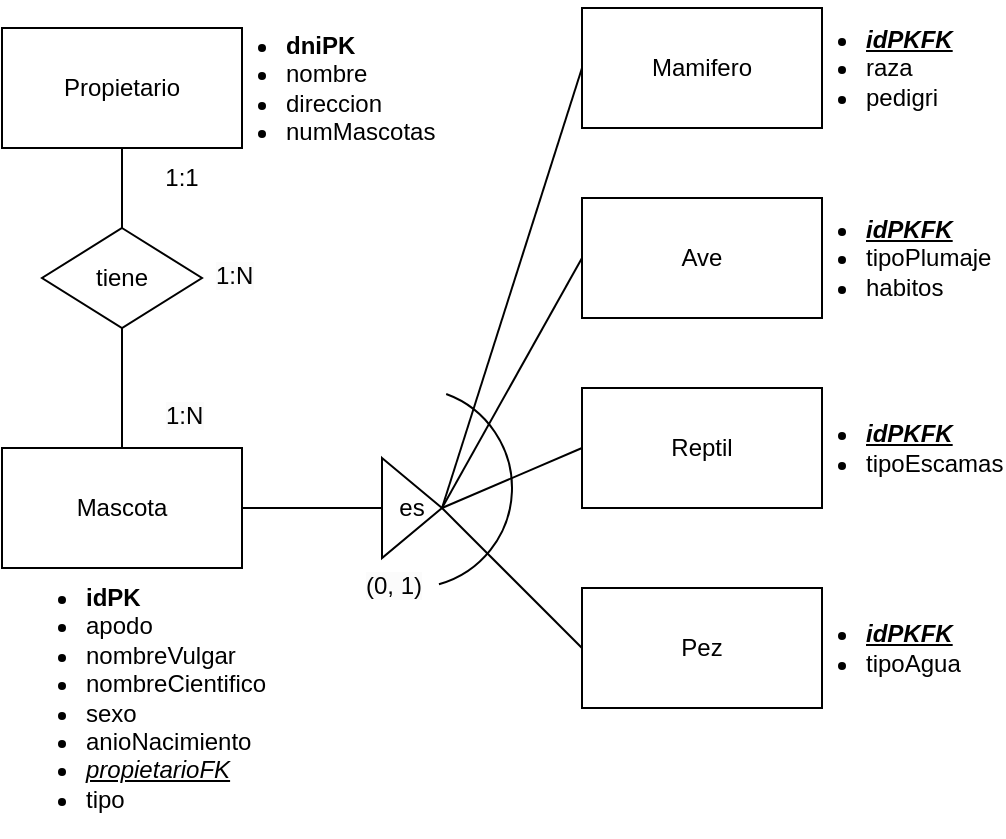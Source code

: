 <mxfile version="24.4.13" type="device">
  <diagram name="Página-1" id="5l8cFwLkJZpHJHrZ6Pb7">
    <mxGraphModel dx="1290" dy="569" grid="1" gridSize="10" guides="1" tooltips="1" connect="1" arrows="1" fold="1" page="1" pageScale="1" pageWidth="827" pageHeight="1169" math="0" shadow="0">
      <root>
        <mxCell id="0" />
        <mxCell id="1" parent="0" />
        <mxCell id="3rmnvMn9BiSxdyDmNAFS-1" value="Propietario" style="rounded=0;whiteSpace=wrap;html=1;" vertex="1" parent="1">
          <mxGeometry x="50" y="70" width="120" height="60" as="geometry" />
        </mxCell>
        <mxCell id="3rmnvMn9BiSxdyDmNAFS-2" value="Mascota" style="rounded=0;whiteSpace=wrap;html=1;" vertex="1" parent="1">
          <mxGeometry x="50" y="280" width="120" height="60" as="geometry" />
        </mxCell>
        <mxCell id="3rmnvMn9BiSxdyDmNAFS-3" value="es" style="triangle;whiteSpace=wrap;html=1;" vertex="1" parent="1">
          <mxGeometry x="240" y="285" width="30" height="50" as="geometry" />
        </mxCell>
        <mxCell id="3rmnvMn9BiSxdyDmNAFS-4" value="Mamifero" style="rounded=0;whiteSpace=wrap;html=1;" vertex="1" parent="1">
          <mxGeometry x="340" y="60" width="120" height="60" as="geometry" />
        </mxCell>
        <mxCell id="3rmnvMn9BiSxdyDmNAFS-5" value="Ave&lt;span style=&quot;color: rgba(0, 0, 0, 0); font-family: monospace; font-size: 0px; text-align: start; text-wrap: nowrap;&quot;&gt;%3CmxGraphModel%3E%3Croot%3E%3CmxCell%20id%3D%220%22%2F%3E%3CmxCell%20id%3D%221%22%20parent%3D%220%22%2F%3E%3CmxCell%20id%3D%222%22%20value%3D%22Propietario%22%20style%3D%22rounded%3D0%3BwhiteSpace%3Dwrap%3Bhtml%3D1%3B%22%20vertex%3D%221%22%20parent%3D%221%22%3E%3CmxGeometry%20x%3D%2280%22%20y%3D%22140%22%20width%3D%22120%22%20height%3D%2260%22%20as%3D%22geometry%22%2F%3E%3C%2FmxCell%3E%3C%2Froot%3E%3C%2FmxGraphModel%3E&lt;/span&gt;" style="rounded=0;whiteSpace=wrap;html=1;" vertex="1" parent="1">
          <mxGeometry x="340" y="155" width="120" height="60" as="geometry" />
        </mxCell>
        <mxCell id="3rmnvMn9BiSxdyDmNAFS-6" value="Reptil" style="rounded=0;whiteSpace=wrap;html=1;" vertex="1" parent="1">
          <mxGeometry x="340" y="250" width="120" height="60" as="geometry" />
        </mxCell>
        <mxCell id="3rmnvMn9BiSxdyDmNAFS-7" value="Pez" style="rounded=0;whiteSpace=wrap;html=1;" vertex="1" parent="1">
          <mxGeometry x="340" y="350" width="120" height="60" as="geometry" />
        </mxCell>
        <mxCell id="3rmnvMn9BiSxdyDmNAFS-8" value="tiene" style="rhombus;whiteSpace=wrap;html=1;" vertex="1" parent="1">
          <mxGeometry x="70" y="170" width="80" height="50" as="geometry" />
        </mxCell>
        <mxCell id="3rmnvMn9BiSxdyDmNAFS-9" value="&lt;ul&gt;&lt;li&gt;&lt;b&gt;dniPK&lt;/b&gt;&lt;/li&gt;&lt;li&gt;nombre&lt;/li&gt;&lt;li&gt;direccion&lt;/li&gt;&lt;li&gt;numMascotas&lt;/li&gt;&lt;/ul&gt;" style="text;html=1;align=left;verticalAlign=middle;whiteSpace=wrap;rounded=0;" vertex="1" parent="1">
          <mxGeometry x="150" y="85" width="60" height="30" as="geometry" />
        </mxCell>
        <mxCell id="3rmnvMn9BiSxdyDmNAFS-10" value="&lt;ul&gt;&lt;li&gt;&lt;b&gt;&lt;i&gt;&lt;u&gt;idPKFK&lt;/u&gt;&lt;/i&gt;&lt;/b&gt;&lt;/li&gt;&lt;li&gt;raza&lt;/li&gt;&lt;li&gt;pedigri&lt;/li&gt;&lt;/ul&gt;" style="text;html=1;align=left;verticalAlign=middle;whiteSpace=wrap;rounded=0;" vertex="1" parent="1">
          <mxGeometry x="440" y="75" width="60" height="30" as="geometry" />
        </mxCell>
        <mxCell id="3rmnvMn9BiSxdyDmNAFS-11" value="&lt;ul&gt;&lt;li&gt;&lt;b&gt;&lt;i&gt;&lt;u&gt;idPKFK&lt;/u&gt;&lt;/i&gt;&lt;/b&gt;&lt;/li&gt;&lt;li&gt;tipoPlumaje&lt;/li&gt;&lt;li&gt;habitos&lt;/li&gt;&lt;/ul&gt;" style="text;html=1;align=left;verticalAlign=middle;whiteSpace=wrap;rounded=0;" vertex="1" parent="1">
          <mxGeometry x="440" y="170" width="60" height="30" as="geometry" />
        </mxCell>
        <mxCell id="3rmnvMn9BiSxdyDmNAFS-12" value="&lt;ul&gt;&lt;li&gt;&lt;b&gt;&lt;i&gt;&lt;u&gt;idPKFK&lt;/u&gt;&lt;/i&gt;&lt;/b&gt;&lt;/li&gt;&lt;li&gt;tipoEscamas&lt;/li&gt;&lt;/ul&gt;" style="text;html=1;align=left;verticalAlign=middle;whiteSpace=wrap;rounded=0;" vertex="1" parent="1">
          <mxGeometry x="440" y="265" width="60" height="30" as="geometry" />
        </mxCell>
        <mxCell id="3rmnvMn9BiSxdyDmNAFS-13" value="&lt;ul&gt;&lt;li&gt;&lt;b&gt;&lt;i&gt;&lt;u&gt;idPKFK&lt;/u&gt;&lt;/i&gt;&lt;/b&gt;&lt;/li&gt;&lt;li&gt;tipoAgua&lt;/li&gt;&lt;/ul&gt;" style="text;html=1;align=left;verticalAlign=middle;whiteSpace=wrap;rounded=0;" vertex="1" parent="1">
          <mxGeometry x="440" y="365" width="60" height="30" as="geometry" />
        </mxCell>
        <mxCell id="3rmnvMn9BiSxdyDmNAFS-14" value="&lt;ul&gt;&lt;li&gt;&lt;b&gt;idPK&lt;/b&gt;&lt;/li&gt;&lt;li&gt;apodo&lt;/li&gt;&lt;li&gt;nombreVulgar&lt;/li&gt;&lt;li&gt;nombreCientifico&lt;/li&gt;&lt;li&gt;sexo&lt;/li&gt;&lt;li&gt;anioNacimiento&lt;/li&gt;&lt;li&gt;&lt;u&gt;&lt;i&gt;propietarioFK&lt;/i&gt;&lt;/u&gt;&lt;/li&gt;&lt;li&gt;tipo&lt;/li&gt;&lt;/ul&gt;" style="text;html=1;align=left;verticalAlign=middle;whiteSpace=wrap;rounded=0;" vertex="1" parent="1">
          <mxGeometry x="50" y="390" width="60" height="30" as="geometry" />
        </mxCell>
        <mxCell id="3rmnvMn9BiSxdyDmNAFS-15" value="" style="endArrow=none;html=1;rounded=0;entryX=0.5;entryY=1;entryDx=0;entryDy=0;exitX=0.5;exitY=0;exitDx=0;exitDy=0;" edge="1" parent="1" source="3rmnvMn9BiSxdyDmNAFS-8" target="3rmnvMn9BiSxdyDmNAFS-1">
          <mxGeometry width="50" height="50" relative="1" as="geometry">
            <mxPoint x="330" y="260" as="sourcePoint" />
            <mxPoint x="380" y="210" as="targetPoint" />
          </mxGeometry>
        </mxCell>
        <mxCell id="3rmnvMn9BiSxdyDmNAFS-16" value="" style="endArrow=none;html=1;rounded=0;entryX=0.5;entryY=1;entryDx=0;entryDy=0;exitX=0.5;exitY=0;exitDx=0;exitDy=0;" edge="1" parent="1" source="3rmnvMn9BiSxdyDmNAFS-2" target="3rmnvMn9BiSxdyDmNAFS-8">
          <mxGeometry width="50" height="50" relative="1" as="geometry">
            <mxPoint x="120" y="180" as="sourcePoint" />
            <mxPoint x="120" y="140" as="targetPoint" />
          </mxGeometry>
        </mxCell>
        <mxCell id="3rmnvMn9BiSxdyDmNAFS-17" value="" style="endArrow=none;html=1;rounded=0;entryX=0;entryY=0.5;entryDx=0;entryDy=0;exitX=1;exitY=0.5;exitDx=0;exitDy=0;" edge="1" parent="1" source="3rmnvMn9BiSxdyDmNAFS-2" target="3rmnvMn9BiSxdyDmNAFS-3">
          <mxGeometry width="50" height="50" relative="1" as="geometry">
            <mxPoint x="120" y="290" as="sourcePoint" />
            <mxPoint x="120" y="230" as="targetPoint" />
          </mxGeometry>
        </mxCell>
        <mxCell id="3rmnvMn9BiSxdyDmNAFS-18" value="" style="endArrow=none;html=1;rounded=0;entryX=0;entryY=0.5;entryDx=0;entryDy=0;exitX=1;exitY=0.5;exitDx=0;exitDy=0;" edge="1" parent="1" source="3rmnvMn9BiSxdyDmNAFS-3" target="3rmnvMn9BiSxdyDmNAFS-4">
          <mxGeometry width="50" height="50" relative="1" as="geometry">
            <mxPoint x="180" y="320" as="sourcePoint" />
            <mxPoint x="250" y="320" as="targetPoint" />
          </mxGeometry>
        </mxCell>
        <mxCell id="3rmnvMn9BiSxdyDmNAFS-19" value="" style="endArrow=none;html=1;rounded=0;entryX=0;entryY=0.5;entryDx=0;entryDy=0;exitX=1;exitY=0.5;exitDx=0;exitDy=0;" edge="1" parent="1" source="3rmnvMn9BiSxdyDmNAFS-3" target="3rmnvMn9BiSxdyDmNAFS-5">
          <mxGeometry width="50" height="50" relative="1" as="geometry">
            <mxPoint x="280" y="320" as="sourcePoint" />
            <mxPoint x="350" y="100" as="targetPoint" />
          </mxGeometry>
        </mxCell>
        <mxCell id="3rmnvMn9BiSxdyDmNAFS-20" value="" style="endArrow=none;html=1;rounded=0;entryX=0;entryY=0.5;entryDx=0;entryDy=0;exitX=1;exitY=0.5;exitDx=0;exitDy=0;" edge="1" parent="1" source="3rmnvMn9BiSxdyDmNAFS-3" target="3rmnvMn9BiSxdyDmNAFS-6">
          <mxGeometry width="50" height="50" relative="1" as="geometry">
            <mxPoint x="280" y="320" as="sourcePoint" />
            <mxPoint x="350" y="195" as="targetPoint" />
          </mxGeometry>
        </mxCell>
        <mxCell id="3rmnvMn9BiSxdyDmNAFS-21" value="" style="endArrow=none;html=1;rounded=0;entryX=0;entryY=0.5;entryDx=0;entryDy=0;exitX=1;exitY=0.5;exitDx=0;exitDy=0;" edge="1" parent="1" source="3rmnvMn9BiSxdyDmNAFS-3" target="3rmnvMn9BiSxdyDmNAFS-7">
          <mxGeometry width="50" height="50" relative="1" as="geometry">
            <mxPoint x="280" y="320" as="sourcePoint" />
            <mxPoint x="350" y="290" as="targetPoint" />
          </mxGeometry>
        </mxCell>
        <mxCell id="3rmnvMn9BiSxdyDmNAFS-22" value="" style="verticalLabelPosition=bottom;verticalAlign=top;html=1;shape=mxgraph.basic.arc;startAngle=0.3;endAngle=0.701;rotation=-88;" vertex="1" parent="1">
          <mxGeometry x="205" y="250" width="100" height="100" as="geometry" />
        </mxCell>
        <mxCell id="3rmnvMn9BiSxdyDmNAFS-23" value="1:1" style="text;html=1;align=center;verticalAlign=middle;whiteSpace=wrap;rounded=0;" vertex="1" parent="1">
          <mxGeometry x="110" y="130" width="60" height="30" as="geometry" />
        </mxCell>
        <mxCell id="3rmnvMn9BiSxdyDmNAFS-24" value="&lt;span style=&quot;color: rgb(0, 0, 0); font-family: Helvetica; font-size: 12px; font-style: normal; font-variant-ligatures: normal; font-variant-caps: normal; font-weight: 400; letter-spacing: normal; orphans: 2; text-align: center; text-indent: 0px; text-transform: none; widows: 2; word-spacing: 0px; -webkit-text-stroke-width: 0px; white-space: normal; background-color: rgb(251, 251, 251); text-decoration-thickness: initial; text-decoration-style: initial; text-decoration-color: initial; display: inline !important; float: none;&quot;&gt;1:N&lt;/span&gt;" style="text;whiteSpace=wrap;html=1;" vertex="1" parent="1">
          <mxGeometry x="130" y="250" width="50" height="40" as="geometry" />
        </mxCell>
        <mxCell id="3rmnvMn9BiSxdyDmNAFS-25" value="&lt;span style=&quot;color: rgb(0, 0, 0); font-family: Helvetica; font-size: 12px; font-style: normal; font-variant-ligatures: normal; font-variant-caps: normal; font-weight: 400; letter-spacing: normal; orphans: 2; text-align: center; text-indent: 0px; text-transform: none; widows: 2; word-spacing: 0px; -webkit-text-stroke-width: 0px; white-space: normal; background-color: rgb(251, 251, 251); text-decoration-thickness: initial; text-decoration-style: initial; text-decoration-color: initial; display: inline !important; float: none;&quot;&gt;1:N&lt;/span&gt;" style="text;whiteSpace=wrap;html=1;" vertex="1" parent="1">
          <mxGeometry x="155" y="180" width="50" height="40" as="geometry" />
        </mxCell>
        <mxCell id="3rmnvMn9BiSxdyDmNAFS-26" value="&lt;span style=&quot;color: rgb(0, 0, 0); font-family: Helvetica; font-size: 12px; font-style: normal; font-variant-ligatures: normal; font-variant-caps: normal; font-weight: 400; letter-spacing: normal; orphans: 2; text-align: center; text-indent: 0px; text-transform: none; widows: 2; word-spacing: 0px; -webkit-text-stroke-width: 0px; white-space: normal; background-color: rgb(251, 251, 251); text-decoration-thickness: initial; text-decoration-style: initial; text-decoration-color: initial; display: inline !important; float: none;&quot;&gt;(0, 1)&lt;/span&gt;" style="text;whiteSpace=wrap;html=1;" vertex="1" parent="1">
          <mxGeometry x="230" y="335" width="50" height="40" as="geometry" />
        </mxCell>
      </root>
    </mxGraphModel>
  </diagram>
</mxfile>
